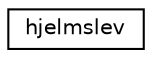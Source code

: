 digraph "Graphical Class Hierarchy"
{
  edge [fontname="Helvetica",fontsize="10",labelfontname="Helvetica",labelfontsize="10"];
  node [fontname="Helvetica",fontsize="10",shape=record];
  rankdir="LR";
  Node0 [label="hjelmslev",height=0.2,width=0.4,color="black", fillcolor="white", style="filled",URL="$d3/d21/classhjelmslev.html"];
}
